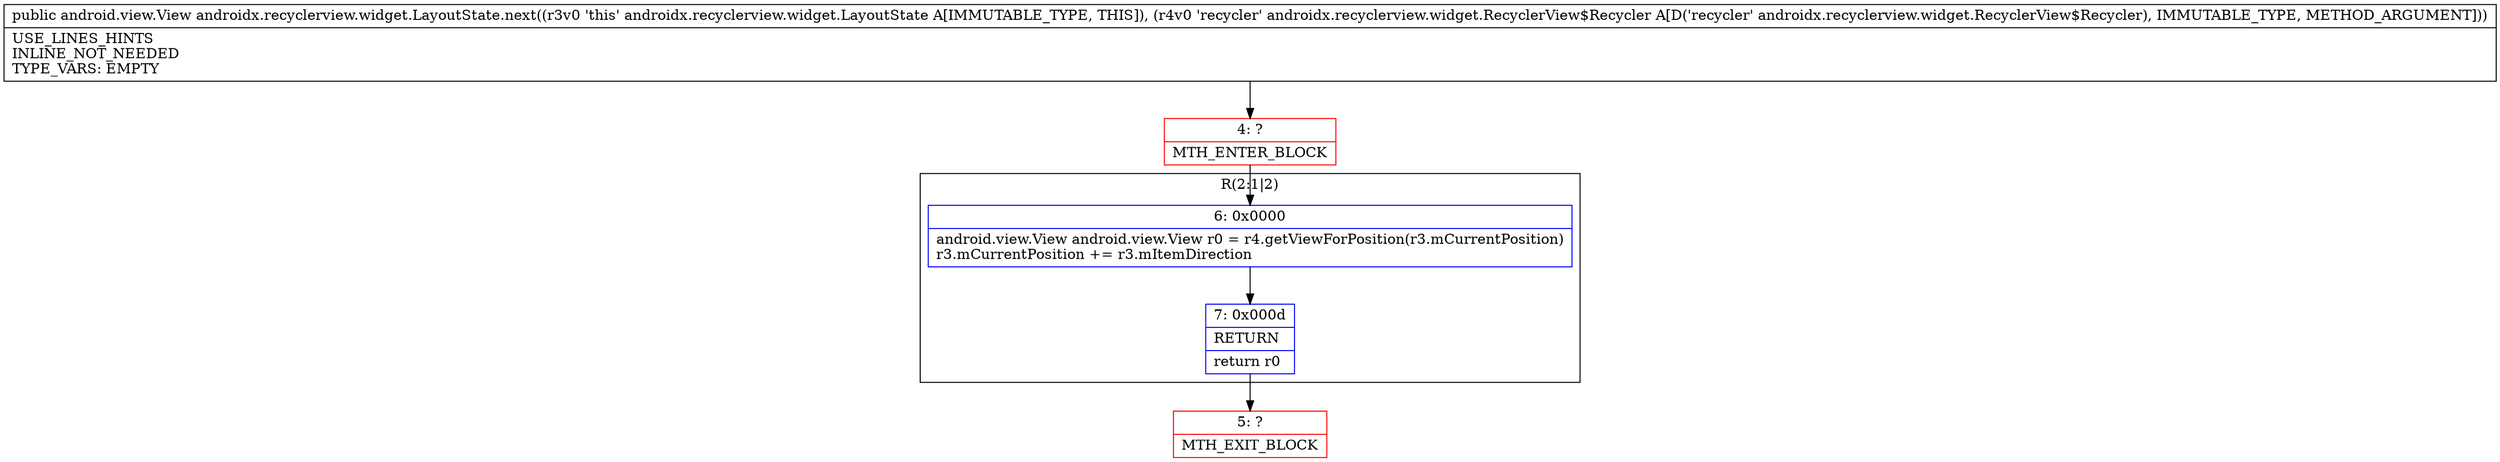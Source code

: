 digraph "CFG forandroidx.recyclerview.widget.LayoutState.next(Landroidx\/recyclerview\/widget\/RecyclerView$Recycler;)Landroid\/view\/View;" {
subgraph cluster_Region_950091935 {
label = "R(2:1|2)";
node [shape=record,color=blue];
Node_6 [shape=record,label="{6\:\ 0x0000|android.view.View android.view.View r0 = r4.getViewForPosition(r3.mCurrentPosition)\lr3.mCurrentPosition += r3.mItemDirection\l}"];
Node_7 [shape=record,label="{7\:\ 0x000d|RETURN\l|return r0\l}"];
}
Node_4 [shape=record,color=red,label="{4\:\ ?|MTH_ENTER_BLOCK\l}"];
Node_5 [shape=record,color=red,label="{5\:\ ?|MTH_EXIT_BLOCK\l}"];
MethodNode[shape=record,label="{public android.view.View androidx.recyclerview.widget.LayoutState.next((r3v0 'this' androidx.recyclerview.widget.LayoutState A[IMMUTABLE_TYPE, THIS]), (r4v0 'recycler' androidx.recyclerview.widget.RecyclerView$Recycler A[D('recycler' androidx.recyclerview.widget.RecyclerView$Recycler), IMMUTABLE_TYPE, METHOD_ARGUMENT]))  | USE_LINES_HINTS\lINLINE_NOT_NEEDED\lTYPE_VARS: EMPTY\l}"];
MethodNode -> Node_4;Node_6 -> Node_7;
Node_7 -> Node_5;
Node_4 -> Node_6;
}

